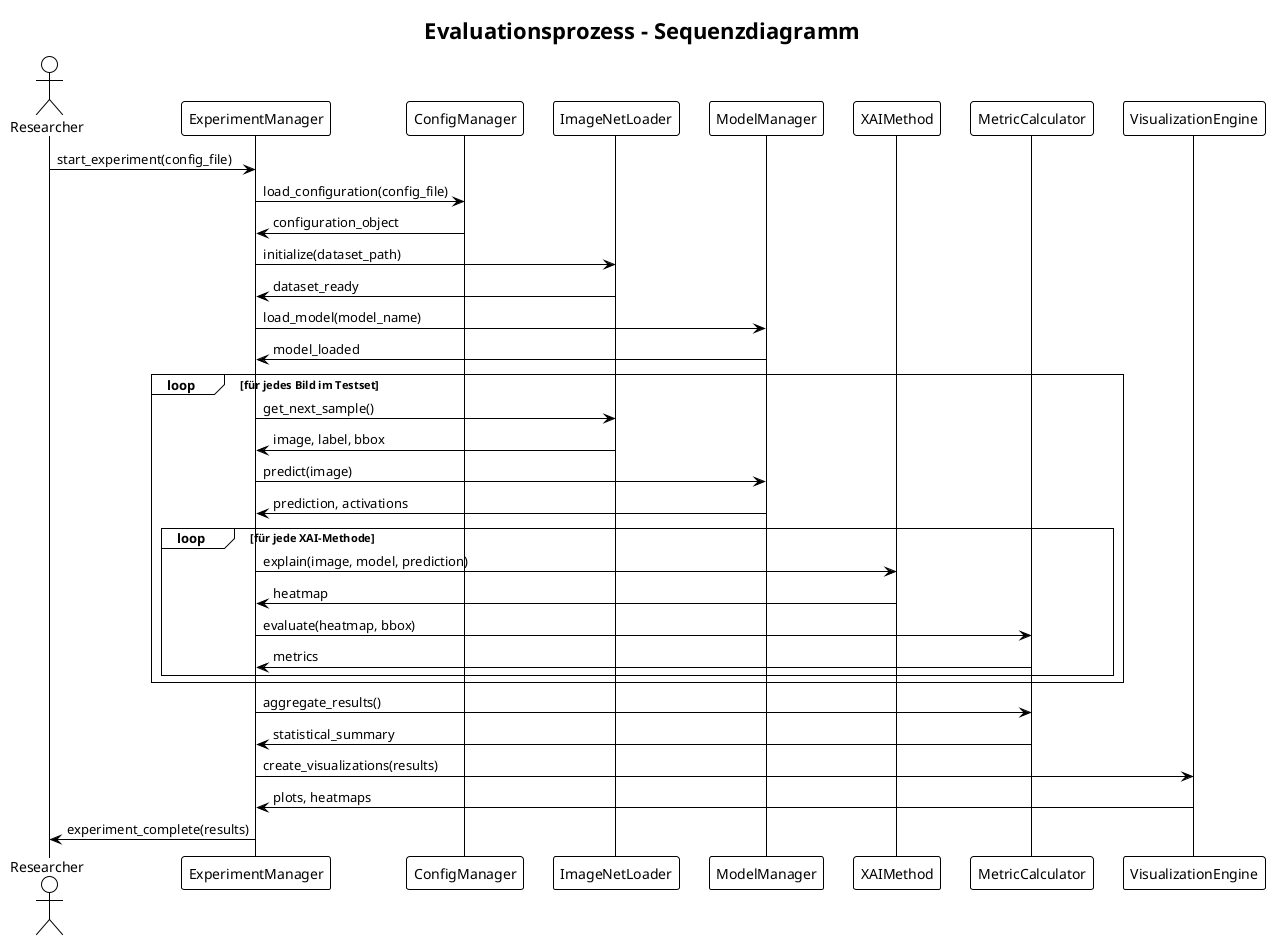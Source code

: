 @startuml sequence_diagram
!theme plain
title Evaluationsprozess - Sequenzdiagramm

actor Researcher
participant "ExperimentManager" as EM
participant "ConfigManager" as CM
participant "ImageNetLoader" as DL
participant "ModelManager" as MM
participant "XAIMethod" as XAI
participant "MetricCalculator" as MC
participant "VisualizationEngine" as VE

Researcher -> EM: start_experiment(config_file)
EM -> CM: load_configuration(config_file)
CM -> EM: configuration_object

EM -> DL: initialize(dataset_path)
DL -> EM: dataset_ready

EM -> MM: load_model(model_name)
MM -> EM: model_loaded

loop für jedes Bild im Testset
    EM -> DL: get_next_sample()
    DL -> EM: image, label, bbox

    EM -> MM: predict(image)
    MM -> EM: prediction, activations

    loop für jede XAI-Methode
        EM -> XAI: explain(image, model, prediction)
        XAI -> EM: heatmap

        EM -> MC: evaluate(heatmap, bbox)
        MC -> EM: metrics
    end
end

EM -> MC: aggregate_results()
MC -> EM: statistical_summary

EM -> VE: create_visualizations(results)
VE -> EM: plots, heatmaps

EM -> Researcher: experiment_complete(results)

@enduml